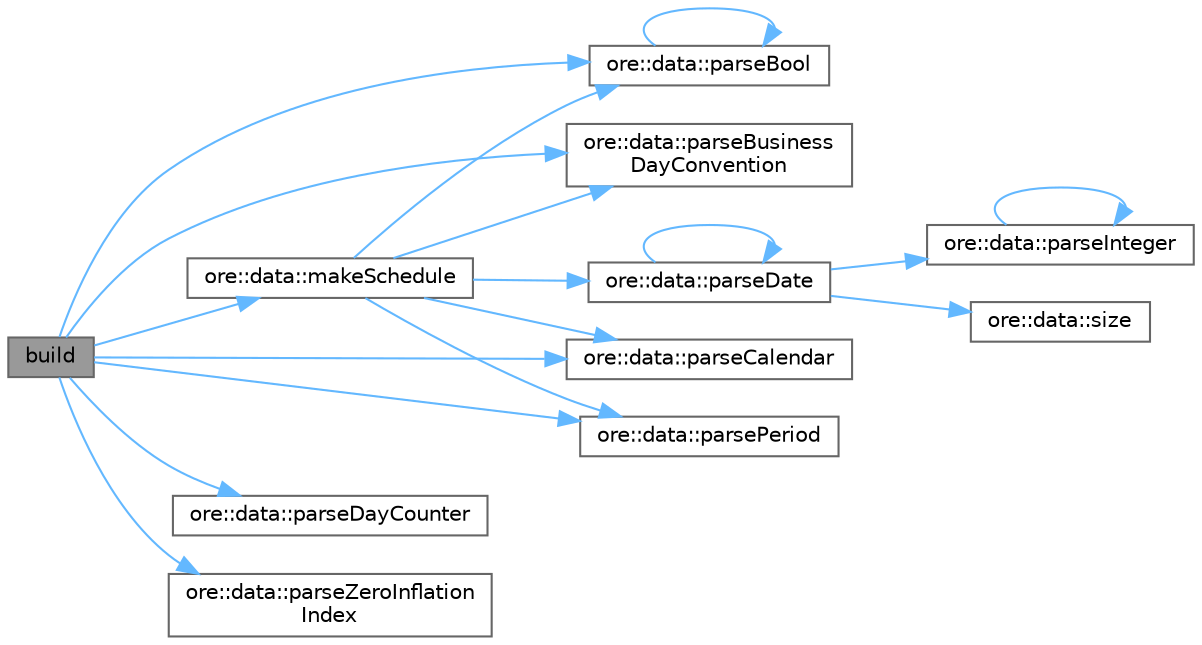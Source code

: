 digraph "build"
{
 // INTERACTIVE_SVG=YES
 // LATEX_PDF_SIZE
  bgcolor="transparent";
  edge [fontname=Helvetica,fontsize=10,labelfontname=Helvetica,labelfontsize=10];
  node [fontname=Helvetica,fontsize=10,shape=box,height=0.2,width=0.4];
  rankdir="LR";
  Node1 [label="build",height=0.2,width=0.4,color="gray40", fillcolor="grey60", style="filled", fontcolor="black",tooltip=" "];
  Node1 -> Node2 [color="steelblue1",style="solid"];
  Node2 [label="ore::data::makeSchedule",height=0.2,width=0.4,color="grey40", fillcolor="white", style="filled",URL="$namespaceore_1_1data.html#af158e922cf963a59228878344ca5858d",tooltip=" "];
  Node2 -> Node3 [color="steelblue1",style="solid"];
  Node3 [label="ore::data::parseBool",height=0.2,width=0.4,color="grey40", fillcolor="white", style="filled",URL="$group__utilities.html#ga94621f11193864fa1338296232dc5be9",tooltip="Convert text to bool."];
  Node3 -> Node3 [color="steelblue1",style="solid"];
  Node2 -> Node4 [color="steelblue1",style="solid"];
  Node4 [label="ore::data::parseBusiness\lDayConvention",height=0.2,width=0.4,color="grey40", fillcolor="white", style="filled",URL="$group__utilities.html#ga86adcf55f91e340ff40783964666e732",tooltip="Convert text to QuantLib::BusinessDayConvention."];
  Node2 -> Node5 [color="steelblue1",style="solid"];
  Node5 [label="ore::data::parseCalendar",height=0.2,width=0.4,color="grey40", fillcolor="white", style="filled",URL="$group__utilities.html#ga0f72d6fcccae10a674bdcd5095200f14",tooltip="Convert text to QuantLib::Calendar."];
  Node2 -> Node6 [color="steelblue1",style="solid"];
  Node6 [label="ore::data::parseDate",height=0.2,width=0.4,color="grey40", fillcolor="white", style="filled",URL="$group__utilities.html#ga59b5fdda574d90facae95dec2d13040d",tooltip="Convert std::string to QuantLib::Date."];
  Node6 -> Node6 [color="steelblue1",style="solid"];
  Node6 -> Node7 [color="steelblue1",style="solid"];
  Node7 [label="ore::data::parseInteger",height=0.2,width=0.4,color="grey40", fillcolor="white", style="filled",URL="$group__utilities.html#gaecd67eda4fb5f4859bb8f6d383547721",tooltip="Convert text to QuantLib::Integer."];
  Node7 -> Node7 [color="steelblue1",style="solid"];
  Node6 -> Node8 [color="steelblue1",style="solid"];
  Node8 [label="ore::data::size",height=0.2,width=0.4,color="grey40", fillcolor="white", style="filled",URL="$namespaceore_1_1data.html#a777e216dee6069b548bb87da7152699e",tooltip=" "];
  Node2 -> Node9 [color="steelblue1",style="solid"];
  Node9 [label="ore::data::parsePeriod",height=0.2,width=0.4,color="grey40", fillcolor="white", style="filled",URL="$group__utilities.html#ga8e0623e2cb01e250e9cfec4619256208",tooltip="Convert text to QuantLib::Period."];
  Node1 -> Node3 [color="steelblue1",style="solid"];
  Node1 -> Node4 [color="steelblue1",style="solid"];
  Node1 -> Node5 [color="steelblue1",style="solid"];
  Node1 -> Node10 [color="steelblue1",style="solid"];
  Node10 [label="ore::data::parseDayCounter",height=0.2,width=0.4,color="grey40", fillcolor="white", style="filled",URL="$group__utilities.html#gaefb008d0de256c79140545d9c7549093",tooltip="Convert text to QuantLib::DayCounter."];
  Node1 -> Node9 [color="steelblue1",style="solid"];
  Node1 -> Node11 [color="steelblue1",style="solid"];
  Node11 [label="ore::data::parseZeroInflation\lIndex",height=0.2,width=0.4,color="grey40", fillcolor="white", style="filled",URL="$group__utilities.html#ga03699115fbdbcf46b6351c3735fdec87",tooltip="Convert std::string to QuantLib::ZeroInflationIndex."];
}
